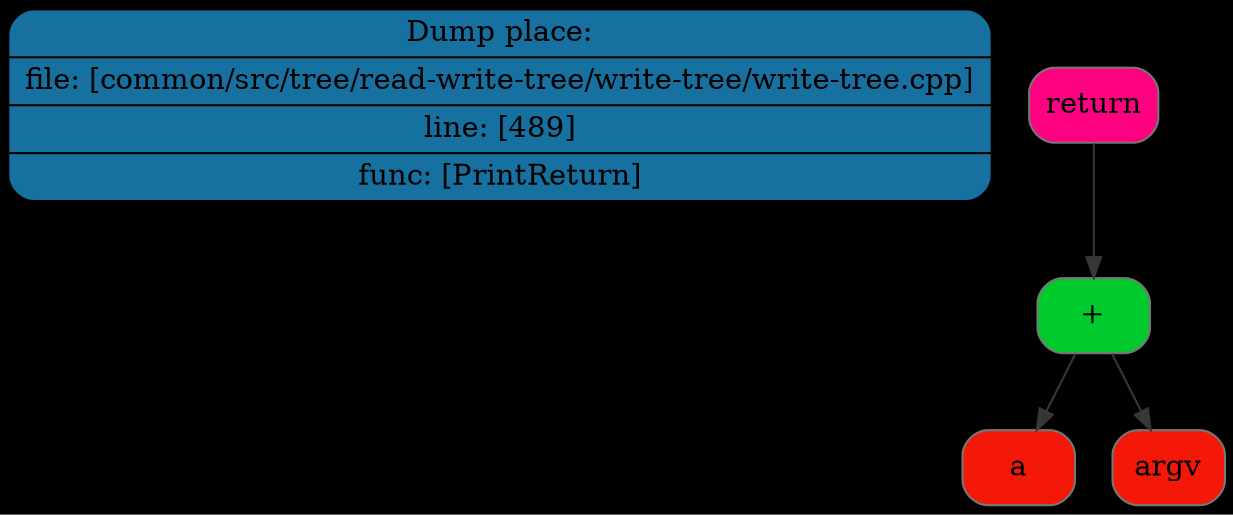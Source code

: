digraph G{
rankdir=TB
graph [bgcolor="#000000"];
place[shape=Mrecord, style=filled, fillcolor="#1771a0", pos="0,1!",label = " { Dump place: | file: [common/src/tree/read-write-tree/write-tree/write-tree.cpp] | line: [489] | func: [PrintReturn] } "color = "#000000"];
node0x507000001280[shape=Mrecord, style=filled, fillcolor="#FF0080"label = "return", color = "#777777"];
node0x507000001210[shape=Mrecord, style=filled, fillcolor="#00ca2c"label = "\+", color = "#777777"];
node0x507000001130[shape=Mrecord, style=filled, fillcolor="#f31807"label = "a", color = "#777777"];
node0x5070000011a0[shape=Mrecord, style=filled, fillcolor="#f31807"label = "argv", color = "#777777"];
edge[color="#373737"];
node0x507000001280->node0x507000001210;
node0x507000001210->node0x507000001130;
node0x507000001210->node0x5070000011a0;
}
